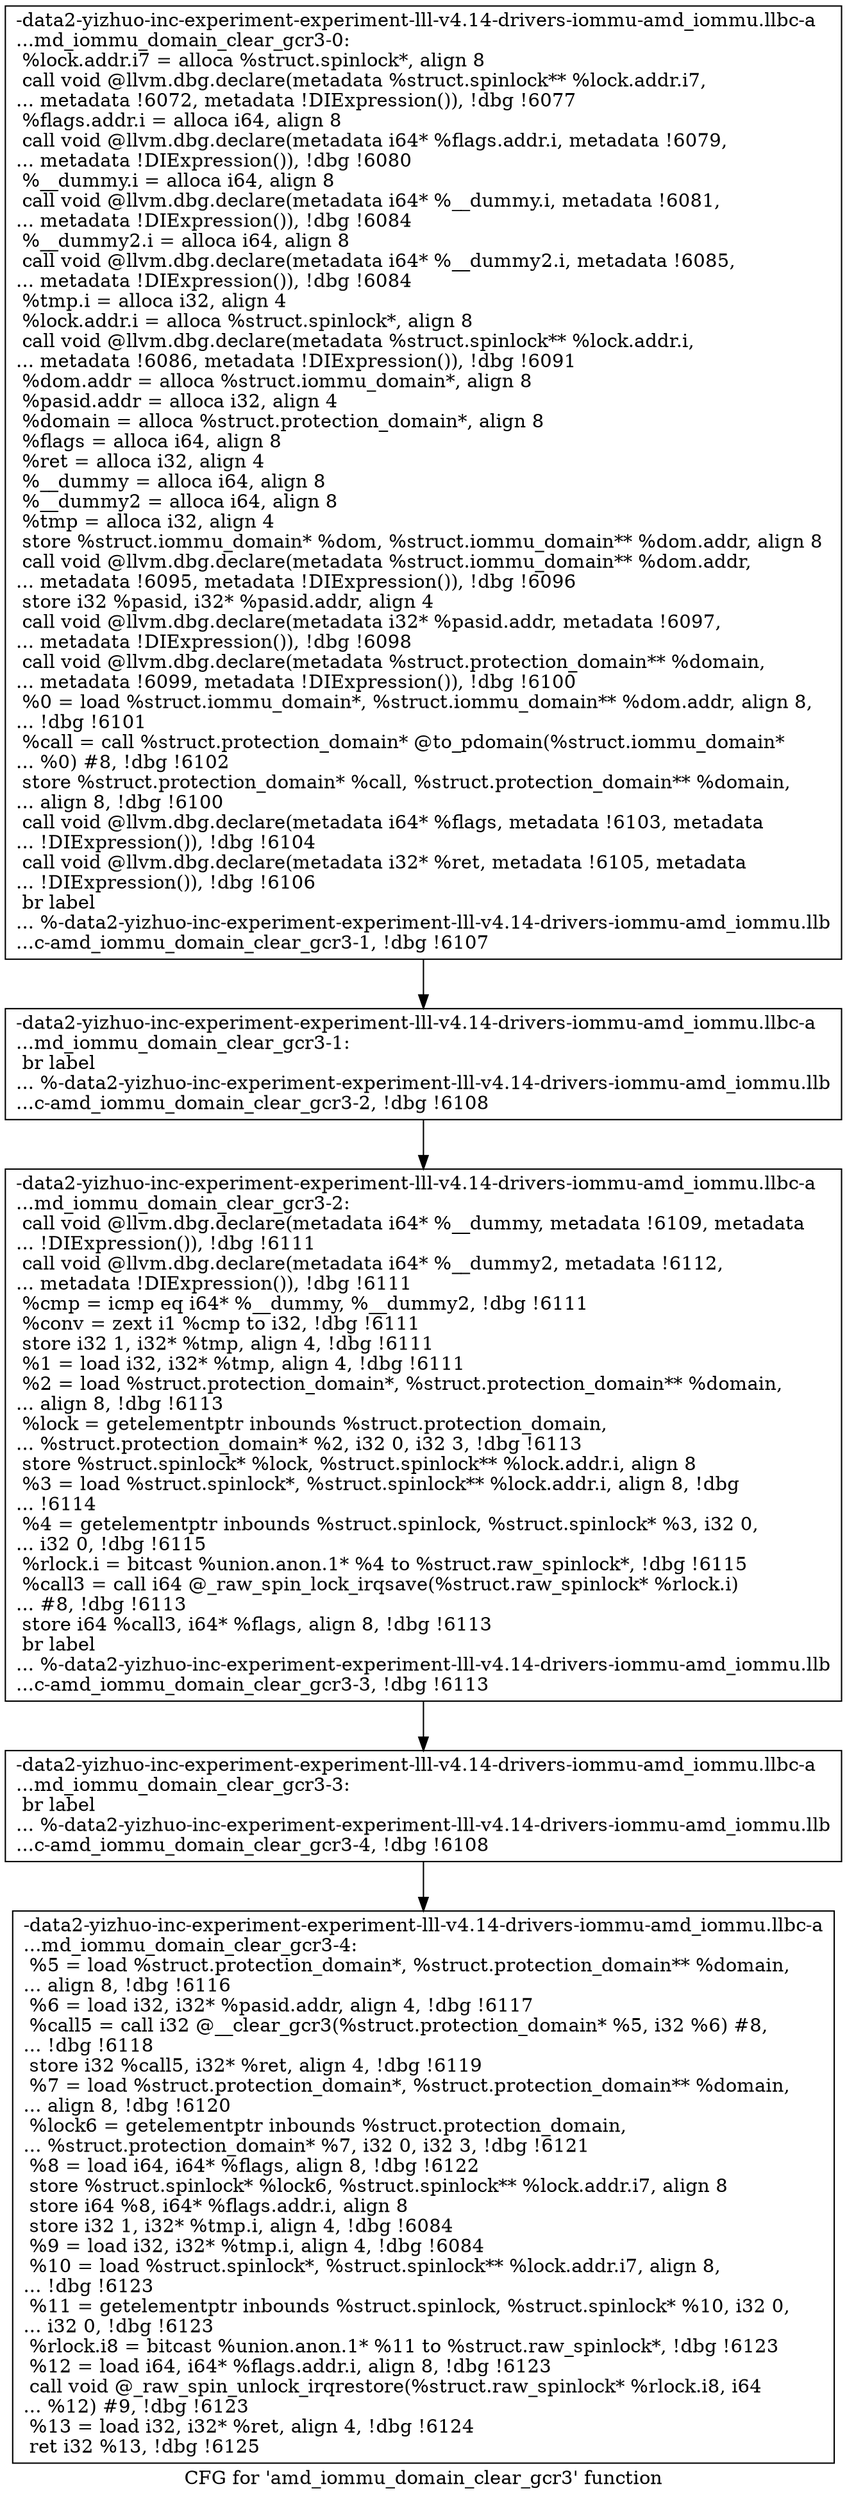 digraph "CFG for 'amd_iommu_domain_clear_gcr3' function" {
	label="CFG for 'amd_iommu_domain_clear_gcr3' function";

	Node0x561b9465bf60 [shape=record,label="{-data2-yizhuo-inc-experiment-experiment-lll-v4.14-drivers-iommu-amd_iommu.llbc-a\l...md_iommu_domain_clear_gcr3-0:\l  %lock.addr.i7 = alloca %struct.spinlock*, align 8\l  call void @llvm.dbg.declare(metadata %struct.spinlock** %lock.addr.i7,\l... metadata !6072, metadata !DIExpression()), !dbg !6077\l  %flags.addr.i = alloca i64, align 8\l  call void @llvm.dbg.declare(metadata i64* %flags.addr.i, metadata !6079,\l... metadata !DIExpression()), !dbg !6080\l  %__dummy.i = alloca i64, align 8\l  call void @llvm.dbg.declare(metadata i64* %__dummy.i, metadata !6081,\l... metadata !DIExpression()), !dbg !6084\l  %__dummy2.i = alloca i64, align 8\l  call void @llvm.dbg.declare(metadata i64* %__dummy2.i, metadata !6085,\l... metadata !DIExpression()), !dbg !6084\l  %tmp.i = alloca i32, align 4\l  %lock.addr.i = alloca %struct.spinlock*, align 8\l  call void @llvm.dbg.declare(metadata %struct.spinlock** %lock.addr.i,\l... metadata !6086, metadata !DIExpression()), !dbg !6091\l  %dom.addr = alloca %struct.iommu_domain*, align 8\l  %pasid.addr = alloca i32, align 4\l  %domain = alloca %struct.protection_domain*, align 8\l  %flags = alloca i64, align 8\l  %ret = alloca i32, align 4\l  %__dummy = alloca i64, align 8\l  %__dummy2 = alloca i64, align 8\l  %tmp = alloca i32, align 4\l  store %struct.iommu_domain* %dom, %struct.iommu_domain** %dom.addr, align 8\l  call void @llvm.dbg.declare(metadata %struct.iommu_domain** %dom.addr,\l... metadata !6095, metadata !DIExpression()), !dbg !6096\l  store i32 %pasid, i32* %pasid.addr, align 4\l  call void @llvm.dbg.declare(metadata i32* %pasid.addr, metadata !6097,\l... metadata !DIExpression()), !dbg !6098\l  call void @llvm.dbg.declare(metadata %struct.protection_domain** %domain,\l... metadata !6099, metadata !DIExpression()), !dbg !6100\l  %0 = load %struct.iommu_domain*, %struct.iommu_domain** %dom.addr, align 8,\l... !dbg !6101\l  %call = call %struct.protection_domain* @to_pdomain(%struct.iommu_domain*\l... %0) #8, !dbg !6102\l  store %struct.protection_domain* %call, %struct.protection_domain** %domain,\l... align 8, !dbg !6100\l  call void @llvm.dbg.declare(metadata i64* %flags, metadata !6103, metadata\l... !DIExpression()), !dbg !6104\l  call void @llvm.dbg.declare(metadata i32* %ret, metadata !6105, metadata\l... !DIExpression()), !dbg !6106\l  br label\l... %-data2-yizhuo-inc-experiment-experiment-lll-v4.14-drivers-iommu-amd_iommu.llb\l...c-amd_iommu_domain_clear_gcr3-1, !dbg !6107\l}"];
	Node0x561b9465bf60 -> Node0x561b9450e4d0;
	Node0x561b9450e4d0 [shape=record,label="{-data2-yizhuo-inc-experiment-experiment-lll-v4.14-drivers-iommu-amd_iommu.llbc-a\l...md_iommu_domain_clear_gcr3-1: \l  br label\l... %-data2-yizhuo-inc-experiment-experiment-lll-v4.14-drivers-iommu-amd_iommu.llb\l...c-amd_iommu_domain_clear_gcr3-2, !dbg !6108\l}"];
	Node0x561b9450e4d0 -> Node0x561b9450e520;
	Node0x561b9450e520 [shape=record,label="{-data2-yizhuo-inc-experiment-experiment-lll-v4.14-drivers-iommu-amd_iommu.llbc-a\l...md_iommu_domain_clear_gcr3-2: \l  call void @llvm.dbg.declare(metadata i64* %__dummy, metadata !6109, metadata\l... !DIExpression()), !dbg !6111\l  call void @llvm.dbg.declare(metadata i64* %__dummy2, metadata !6112,\l... metadata !DIExpression()), !dbg !6111\l  %cmp = icmp eq i64* %__dummy, %__dummy2, !dbg !6111\l  %conv = zext i1 %cmp to i32, !dbg !6111\l  store i32 1, i32* %tmp, align 4, !dbg !6111\l  %1 = load i32, i32* %tmp, align 4, !dbg !6111\l  %2 = load %struct.protection_domain*, %struct.protection_domain** %domain,\l... align 8, !dbg !6113\l  %lock = getelementptr inbounds %struct.protection_domain,\l... %struct.protection_domain* %2, i32 0, i32 3, !dbg !6113\l  store %struct.spinlock* %lock, %struct.spinlock** %lock.addr.i, align 8\l  %3 = load %struct.spinlock*, %struct.spinlock** %lock.addr.i, align 8, !dbg\l... !6114\l  %4 = getelementptr inbounds %struct.spinlock, %struct.spinlock* %3, i32 0,\l... i32 0, !dbg !6115\l  %rlock.i = bitcast %union.anon.1* %4 to %struct.raw_spinlock*, !dbg !6115\l  %call3 = call i64 @_raw_spin_lock_irqsave(%struct.raw_spinlock* %rlock.i)\l... #8, !dbg !6113\l  store i64 %call3, i64* %flags, align 8, !dbg !6113\l  br label\l... %-data2-yizhuo-inc-experiment-experiment-lll-v4.14-drivers-iommu-amd_iommu.llb\l...c-amd_iommu_domain_clear_gcr3-3, !dbg !6113\l}"];
	Node0x561b9450e520 -> Node0x561b9450e570;
	Node0x561b9450e570 [shape=record,label="{-data2-yizhuo-inc-experiment-experiment-lll-v4.14-drivers-iommu-amd_iommu.llbc-a\l...md_iommu_domain_clear_gcr3-3: \l  br label\l... %-data2-yizhuo-inc-experiment-experiment-lll-v4.14-drivers-iommu-amd_iommu.llb\l...c-amd_iommu_domain_clear_gcr3-4, !dbg !6108\l}"];
	Node0x561b9450e570 -> Node0x561b9450e5c0;
	Node0x561b9450e5c0 [shape=record,label="{-data2-yizhuo-inc-experiment-experiment-lll-v4.14-drivers-iommu-amd_iommu.llbc-a\l...md_iommu_domain_clear_gcr3-4: \l  %5 = load %struct.protection_domain*, %struct.protection_domain** %domain,\l... align 8, !dbg !6116\l  %6 = load i32, i32* %pasid.addr, align 4, !dbg !6117\l  %call5 = call i32 @__clear_gcr3(%struct.protection_domain* %5, i32 %6) #8,\l... !dbg !6118\l  store i32 %call5, i32* %ret, align 4, !dbg !6119\l  %7 = load %struct.protection_domain*, %struct.protection_domain** %domain,\l... align 8, !dbg !6120\l  %lock6 = getelementptr inbounds %struct.protection_domain,\l... %struct.protection_domain* %7, i32 0, i32 3, !dbg !6121\l  %8 = load i64, i64* %flags, align 8, !dbg !6122\l  store %struct.spinlock* %lock6, %struct.spinlock** %lock.addr.i7, align 8\l  store i64 %8, i64* %flags.addr.i, align 8\l  store i32 1, i32* %tmp.i, align 4, !dbg !6084\l  %9 = load i32, i32* %tmp.i, align 4, !dbg !6084\l  %10 = load %struct.spinlock*, %struct.spinlock** %lock.addr.i7, align 8,\l... !dbg !6123\l  %11 = getelementptr inbounds %struct.spinlock, %struct.spinlock* %10, i32 0,\l... i32 0, !dbg !6123\l  %rlock.i8 = bitcast %union.anon.1* %11 to %struct.raw_spinlock*, !dbg !6123\l  %12 = load i64, i64* %flags.addr.i, align 8, !dbg !6123\l  call void @_raw_spin_unlock_irqrestore(%struct.raw_spinlock* %rlock.i8, i64\l... %12) #9, !dbg !6123\l  %13 = load i32, i32* %ret, align 4, !dbg !6124\l  ret i32 %13, !dbg !6125\l}"];
}
